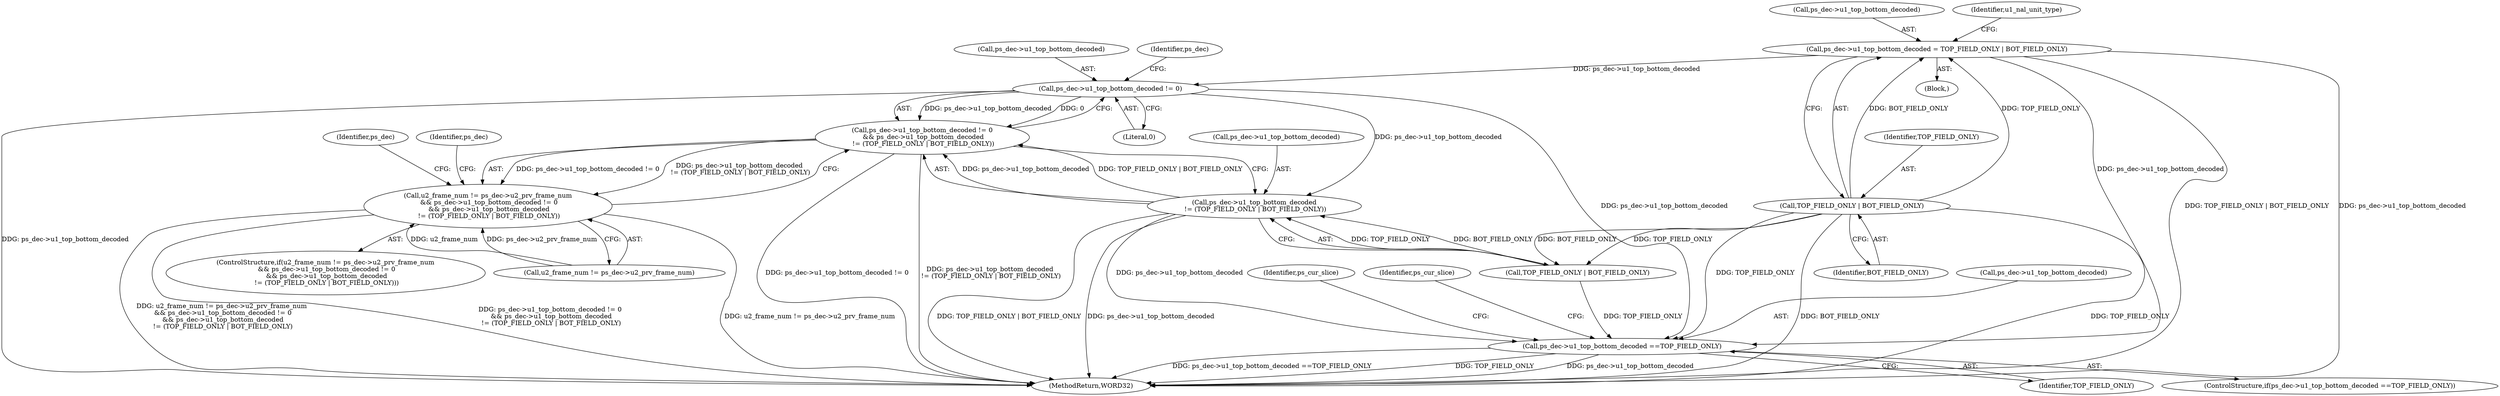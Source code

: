digraph "0_Android_9a00f562a612d56e7b2b989d168647db900ba6cf_0@pointer" {
"1000815" [label="(Call,ps_dec->u1_top_bottom_decoded != 0)"];
"1000543" [label="(Call,ps_dec->u1_top_bottom_decoded = TOP_FIELD_ONLY | BOT_FIELD_ONLY)"];
"1000547" [label="(Call,TOP_FIELD_ONLY | BOT_FIELD_ONLY)"];
"1000814" [label="(Call,ps_dec->u1_top_bottom_decoded != 0\n && ps_dec->u1_top_bottom_decoded\n != (TOP_FIELD_ONLY | BOT_FIELD_ONLY))"];
"1000808" [label="(Call,u2_frame_num != ps_dec->u2_prv_frame_num\n && ps_dec->u1_top_bottom_decoded != 0\n && ps_dec->u1_top_bottom_decoded\n != (TOP_FIELD_ONLY | BOT_FIELD_ONLY))"];
"1000820" [label="(Call,ps_dec->u1_top_bottom_decoded\n != (TOP_FIELD_ONLY | BOT_FIELD_ONLY))"];
"1000847" [label="(Call,ps_dec->u1_top_bottom_decoded ==TOP_FIELD_ONLY)"];
"1002568" [label="(MethodReturn,WORD32)"];
"1000846" [label="(ControlStructure,if(ps_dec->u1_top_bottom_decoded ==TOP_FIELD_ONLY))"];
"1000819" [label="(Literal,0)"];
"1000851" [label="(Identifier,TOP_FIELD_ONLY)"];
"1000824" [label="(Call,TOP_FIELD_ONLY | BOT_FIELD_ONLY)"];
"1000820" [label="(Call,ps_dec->u1_top_bottom_decoded\n != (TOP_FIELD_ONLY | BOT_FIELD_ONLY))"];
"1000816" [label="(Call,ps_dec->u1_top_bottom_decoded)"];
"1000542" [label="(Block,)"];
"1000548" [label="(Identifier,TOP_FIELD_ONLY)"];
"1000848" [label="(Call,ps_dec->u1_top_bottom_decoded)"];
"1000860" [label="(Identifier,ps_cur_slice)"];
"1000544" [label="(Call,ps_dec->u1_top_bottom_decoded)"];
"1000549" [label="(Identifier,BOT_FIELD_ONLY)"];
"1000847" [label="(Call,ps_dec->u1_top_bottom_decoded ==TOP_FIELD_ONLY)"];
"1000814" [label="(Call,ps_dec->u1_top_bottom_decoded != 0\n && ps_dec->u1_top_bottom_decoded\n != (TOP_FIELD_ONLY | BOT_FIELD_ONLY))"];
"1000809" [label="(Call,u2_frame_num != ps_dec->u2_prv_frame_num)"];
"1000822" [label="(Identifier,ps_dec)"];
"1000551" [label="(Identifier,u1_nal_unit_type)"];
"1000808" [label="(Call,u2_frame_num != ps_dec->u2_prv_frame_num\n && ps_dec->u1_top_bottom_decoded != 0\n && ps_dec->u1_top_bottom_decoded\n != (TOP_FIELD_ONLY | BOT_FIELD_ONLY))"];
"1000547" [label="(Call,TOP_FIELD_ONLY | BOT_FIELD_ONLY)"];
"1000893" [label="(Identifier,ps_dec)"];
"1000815" [label="(Call,ps_dec->u1_top_bottom_decoded != 0)"];
"1000807" [label="(ControlStructure,if(u2_frame_num != ps_dec->u2_prv_frame_num\n && ps_dec->u1_top_bottom_decoded != 0\n && ps_dec->u1_top_bottom_decoded\n != (TOP_FIELD_ONLY | BOT_FIELD_ONLY)))"];
"1000821" [label="(Call,ps_dec->u1_top_bottom_decoded)"];
"1000830" [label="(Identifier,ps_dec)"];
"1000543" [label="(Call,ps_dec->u1_top_bottom_decoded = TOP_FIELD_ONLY | BOT_FIELD_ONLY)"];
"1000854" [label="(Identifier,ps_cur_slice)"];
"1000815" -> "1000814"  [label="AST: "];
"1000815" -> "1000819"  [label="CFG: "];
"1000816" -> "1000815"  [label="AST: "];
"1000819" -> "1000815"  [label="AST: "];
"1000822" -> "1000815"  [label="CFG: "];
"1000814" -> "1000815"  [label="CFG: "];
"1000815" -> "1002568"  [label="DDG: ps_dec->u1_top_bottom_decoded"];
"1000815" -> "1000814"  [label="DDG: ps_dec->u1_top_bottom_decoded"];
"1000815" -> "1000814"  [label="DDG: 0"];
"1000543" -> "1000815"  [label="DDG: ps_dec->u1_top_bottom_decoded"];
"1000815" -> "1000820"  [label="DDG: ps_dec->u1_top_bottom_decoded"];
"1000815" -> "1000847"  [label="DDG: ps_dec->u1_top_bottom_decoded"];
"1000543" -> "1000542"  [label="AST: "];
"1000543" -> "1000547"  [label="CFG: "];
"1000544" -> "1000543"  [label="AST: "];
"1000547" -> "1000543"  [label="AST: "];
"1000551" -> "1000543"  [label="CFG: "];
"1000543" -> "1002568"  [label="DDG: TOP_FIELD_ONLY | BOT_FIELD_ONLY"];
"1000543" -> "1002568"  [label="DDG: ps_dec->u1_top_bottom_decoded"];
"1000547" -> "1000543"  [label="DDG: TOP_FIELD_ONLY"];
"1000547" -> "1000543"  [label="DDG: BOT_FIELD_ONLY"];
"1000543" -> "1000847"  [label="DDG: ps_dec->u1_top_bottom_decoded"];
"1000547" -> "1000549"  [label="CFG: "];
"1000548" -> "1000547"  [label="AST: "];
"1000549" -> "1000547"  [label="AST: "];
"1000547" -> "1002568"  [label="DDG: TOP_FIELD_ONLY"];
"1000547" -> "1002568"  [label="DDG: BOT_FIELD_ONLY"];
"1000547" -> "1000824"  [label="DDG: TOP_FIELD_ONLY"];
"1000547" -> "1000824"  [label="DDG: BOT_FIELD_ONLY"];
"1000547" -> "1000847"  [label="DDG: TOP_FIELD_ONLY"];
"1000814" -> "1000808"  [label="AST: "];
"1000814" -> "1000820"  [label="CFG: "];
"1000820" -> "1000814"  [label="AST: "];
"1000808" -> "1000814"  [label="CFG: "];
"1000814" -> "1002568"  [label="DDG: ps_dec->u1_top_bottom_decoded\n != (TOP_FIELD_ONLY | BOT_FIELD_ONLY)"];
"1000814" -> "1002568"  [label="DDG: ps_dec->u1_top_bottom_decoded != 0"];
"1000814" -> "1000808"  [label="DDG: ps_dec->u1_top_bottom_decoded != 0"];
"1000814" -> "1000808"  [label="DDG: ps_dec->u1_top_bottom_decoded\n != (TOP_FIELD_ONLY | BOT_FIELD_ONLY)"];
"1000820" -> "1000814"  [label="DDG: ps_dec->u1_top_bottom_decoded"];
"1000820" -> "1000814"  [label="DDG: TOP_FIELD_ONLY | BOT_FIELD_ONLY"];
"1000808" -> "1000807"  [label="AST: "];
"1000808" -> "1000809"  [label="CFG: "];
"1000809" -> "1000808"  [label="AST: "];
"1000830" -> "1000808"  [label="CFG: "];
"1000893" -> "1000808"  [label="CFG: "];
"1000808" -> "1002568"  [label="DDG: u2_frame_num != ps_dec->u2_prv_frame_num\n && ps_dec->u1_top_bottom_decoded != 0\n && ps_dec->u1_top_bottom_decoded\n != (TOP_FIELD_ONLY | BOT_FIELD_ONLY)"];
"1000808" -> "1002568"  [label="DDG: ps_dec->u1_top_bottom_decoded != 0\n && ps_dec->u1_top_bottom_decoded\n != (TOP_FIELD_ONLY | BOT_FIELD_ONLY)"];
"1000808" -> "1002568"  [label="DDG: u2_frame_num != ps_dec->u2_prv_frame_num"];
"1000809" -> "1000808"  [label="DDG: u2_frame_num"];
"1000809" -> "1000808"  [label="DDG: ps_dec->u2_prv_frame_num"];
"1000820" -> "1000824"  [label="CFG: "];
"1000821" -> "1000820"  [label="AST: "];
"1000824" -> "1000820"  [label="AST: "];
"1000820" -> "1002568"  [label="DDG: TOP_FIELD_ONLY | BOT_FIELD_ONLY"];
"1000820" -> "1002568"  [label="DDG: ps_dec->u1_top_bottom_decoded"];
"1000824" -> "1000820"  [label="DDG: TOP_FIELD_ONLY"];
"1000824" -> "1000820"  [label="DDG: BOT_FIELD_ONLY"];
"1000820" -> "1000847"  [label="DDG: ps_dec->u1_top_bottom_decoded"];
"1000847" -> "1000846"  [label="AST: "];
"1000847" -> "1000851"  [label="CFG: "];
"1000848" -> "1000847"  [label="AST: "];
"1000851" -> "1000847"  [label="AST: "];
"1000854" -> "1000847"  [label="CFG: "];
"1000860" -> "1000847"  [label="CFG: "];
"1000847" -> "1002568"  [label="DDG: TOP_FIELD_ONLY"];
"1000847" -> "1002568"  [label="DDG: ps_dec->u1_top_bottom_decoded"];
"1000847" -> "1002568"  [label="DDG: ps_dec->u1_top_bottom_decoded ==TOP_FIELD_ONLY"];
"1000824" -> "1000847"  [label="DDG: TOP_FIELD_ONLY"];
}
